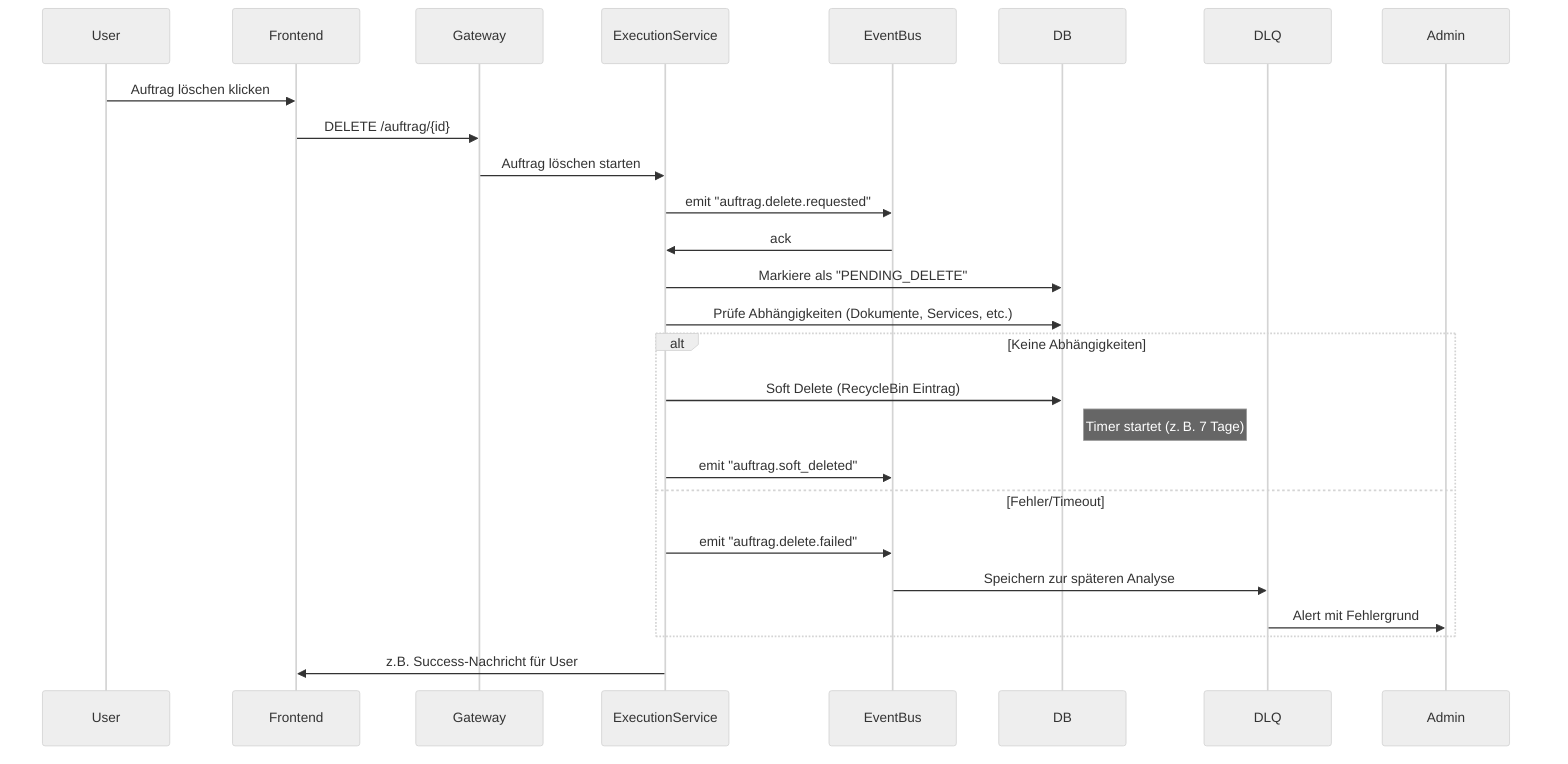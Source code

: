 ---
config:
  theme: neutral
  look: handDrawn
---
sequenceDiagram
  participant User
  participant Frontend
  participant Gateway
  participant ExecutionService
  participant EventBus
  participant DB
  participant DLQ
  participant Admin
  User->>Frontend: Auftrag löschen klicken
  Frontend->>Gateway: DELETE /auftrag/{id}
  Gateway->>ExecutionService: Auftrag löschen starten
  ExecutionService->>EventBus: emit "auftrag.delete.requested"
  EventBus->>ExecutionService: ack
  ExecutionService->>DB: Markiere als "PENDING_DELETE"
  ExecutionService->>DB: Prüfe Abhängigkeiten (Dokumente, Services, etc.)
  alt Keine Abhängigkeiten
    ExecutionService->>DB: Soft Delete (RecycleBin Eintrag)
    Note right of DB: Timer startet (z. B. 7 Tage)
    ExecutionService->>EventBus: emit "auftrag.soft_deleted"
  else Fehler/Timeout
    ExecutionService->>EventBus: emit "auftrag.delete.failed"
    EventBus->>DLQ: Speichern zur späteren Analyse
    DLQ->>Admin: Alert mit Fehlergrund
  end
  ExecutionService->>Frontend: z.B. Success-Nachricht für User